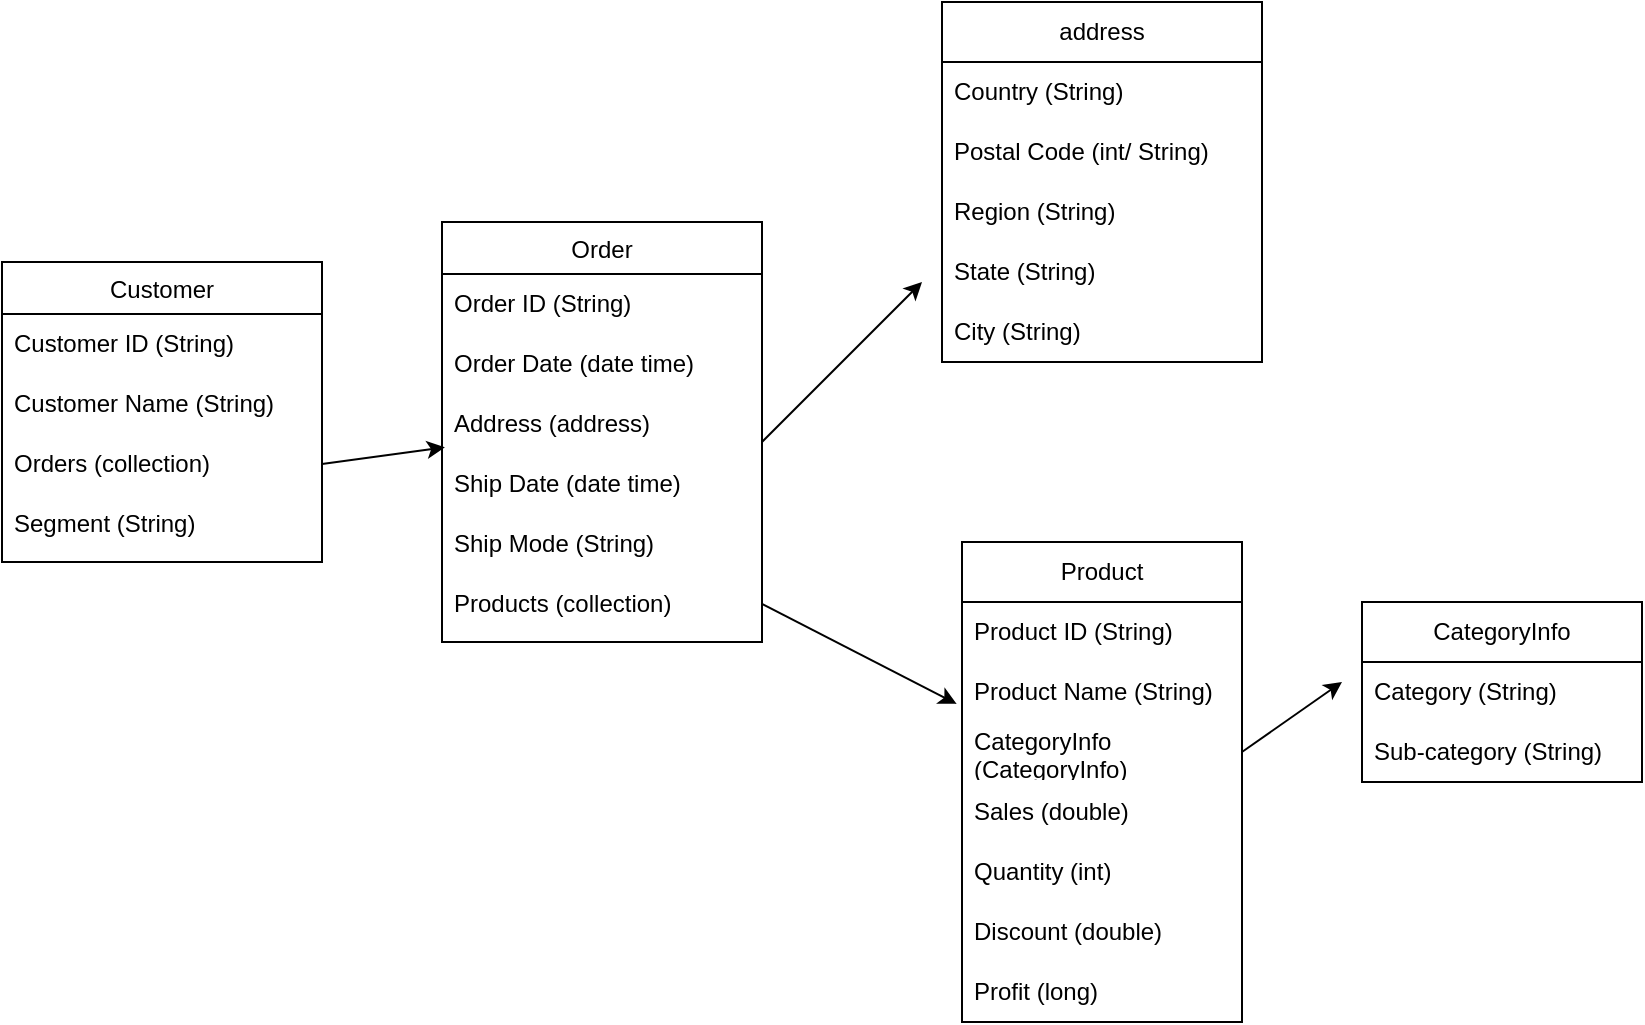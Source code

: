 <mxfile version="22.1.2" type="device">
  <diagram id="C5RBs43oDa-KdzZeNtuy" name="Page-1">
    <mxGraphModel dx="2222" dy="697" grid="1" gridSize="10" guides="1" tooltips="1" connect="1" arrows="1" fold="1" page="1" pageScale="1" pageWidth="827" pageHeight="1169" math="0" shadow="0">
      <root>
        <mxCell id="WIyWlLk6GJQsqaUBKTNV-0" />
        <mxCell id="WIyWlLk6GJQsqaUBKTNV-1" parent="WIyWlLk6GJQsqaUBKTNV-0" />
        <mxCell id="zkfFHV4jXpPFQw0GAbJ--6" value="Customer" style="swimlane;fontStyle=0;align=center;verticalAlign=top;childLayout=stackLayout;horizontal=1;startSize=26;horizontalStack=0;resizeParent=1;resizeLast=0;collapsible=1;marginBottom=0;rounded=0;shadow=0;strokeWidth=1;" parent="WIyWlLk6GJQsqaUBKTNV-1" vertex="1">
          <mxGeometry x="-510" y="140" width="160" height="150" as="geometry">
            <mxRectangle x="-250" y="30" width="160" height="26" as="alternateBounds" />
          </mxGeometry>
        </mxCell>
        <mxCell id="UaPm7OW5dfkJz93QWBzY-1" value="Customer ID (String)" style="text;strokeColor=none;fillColor=none;align=left;verticalAlign=middle;spacingLeft=4;spacingRight=4;overflow=hidden;points=[[0,0.5],[1,0.5]];portConstraint=eastwest;rotatable=0;whiteSpace=wrap;html=1;" vertex="1" parent="zkfFHV4jXpPFQw0GAbJ--6">
          <mxGeometry y="26" width="160" height="30" as="geometry" />
        </mxCell>
        <mxCell id="UaPm7OW5dfkJz93QWBzY-9" value="Customer Name (String)" style="text;strokeColor=none;fillColor=none;align=left;verticalAlign=middle;spacingLeft=4;spacingRight=4;overflow=hidden;points=[[0,0.5],[1,0.5]];portConstraint=eastwest;rotatable=0;whiteSpace=wrap;html=1;" vertex="1" parent="zkfFHV4jXpPFQw0GAbJ--6">
          <mxGeometry y="56" width="160" height="30" as="geometry" />
        </mxCell>
        <mxCell id="UaPm7OW5dfkJz93QWBzY-4" value="Orders (collection)" style="text;strokeColor=none;fillColor=none;align=left;verticalAlign=middle;spacingLeft=4;spacingRight=4;overflow=hidden;points=[[0,0.5],[1,0.5]];portConstraint=eastwest;rotatable=0;whiteSpace=wrap;html=1;" vertex="1" parent="zkfFHV4jXpPFQw0GAbJ--6">
          <mxGeometry y="86" width="160" height="30" as="geometry" />
        </mxCell>
        <mxCell id="UaPm7OW5dfkJz93QWBzY-10" value="Segment (String)" style="text;strokeColor=none;fillColor=none;align=left;verticalAlign=middle;spacingLeft=4;spacingRight=4;overflow=hidden;points=[[0,0.5],[1,0.5]];portConstraint=eastwest;rotatable=0;whiteSpace=wrap;html=1;" vertex="1" parent="zkfFHV4jXpPFQw0GAbJ--6">
          <mxGeometry y="116" width="160" height="30" as="geometry" />
        </mxCell>
        <mxCell id="UaPm7OW5dfkJz93QWBzY-5" value="Order" style="swimlane;fontStyle=0;align=center;verticalAlign=top;childLayout=stackLayout;horizontal=1;startSize=26;horizontalStack=0;resizeParent=1;resizeLast=0;collapsible=1;marginBottom=0;rounded=0;shadow=0;strokeWidth=1;" vertex="1" parent="WIyWlLk6GJQsqaUBKTNV-1">
          <mxGeometry x="-290" y="120" width="160" height="210" as="geometry">
            <mxRectangle x="-240" y="80" width="160" height="26" as="alternateBounds" />
          </mxGeometry>
        </mxCell>
        <mxCell id="UaPm7OW5dfkJz93QWBzY-6" value="Order ID (String)" style="text;strokeColor=none;fillColor=none;align=left;verticalAlign=middle;spacingLeft=4;spacingRight=4;overflow=hidden;points=[[0,0.5],[1,0.5]];portConstraint=eastwest;rotatable=0;whiteSpace=wrap;html=1;" vertex="1" parent="UaPm7OW5dfkJz93QWBzY-5">
          <mxGeometry y="26" width="160" height="30" as="geometry" />
        </mxCell>
        <mxCell id="UaPm7OW5dfkJz93QWBzY-12" value="Order Date (date time)" style="text;strokeColor=none;fillColor=none;align=left;verticalAlign=middle;spacingLeft=4;spacingRight=4;overflow=hidden;points=[[0,0.5],[1,0.5]];portConstraint=eastwest;rotatable=0;whiteSpace=wrap;html=1;" vertex="1" parent="UaPm7OW5dfkJz93QWBzY-5">
          <mxGeometry y="56" width="160" height="30" as="geometry" />
        </mxCell>
        <mxCell id="UaPm7OW5dfkJz93QWBzY-33" value="Address (address)" style="text;strokeColor=none;fillColor=none;align=left;verticalAlign=middle;spacingLeft=4;spacingRight=4;overflow=hidden;points=[[0,0.5],[1,0.5]];portConstraint=eastwest;rotatable=0;whiteSpace=wrap;html=1;" vertex="1" parent="UaPm7OW5dfkJz93QWBzY-5">
          <mxGeometry y="86" width="160" height="30" as="geometry" />
        </mxCell>
        <mxCell id="UaPm7OW5dfkJz93QWBzY-13" value="Ship Date (date time)" style="text;strokeColor=none;fillColor=none;align=left;verticalAlign=middle;spacingLeft=4;spacingRight=4;overflow=hidden;points=[[0,0.5],[1,0.5]];portConstraint=eastwest;rotatable=0;whiteSpace=wrap;html=1;" vertex="1" parent="UaPm7OW5dfkJz93QWBzY-5">
          <mxGeometry y="116" width="160" height="30" as="geometry" />
        </mxCell>
        <mxCell id="UaPm7OW5dfkJz93QWBzY-14" value="Ship Mode (String)" style="text;strokeColor=none;fillColor=none;align=left;verticalAlign=middle;spacingLeft=4;spacingRight=4;overflow=hidden;points=[[0,0.5],[1,0.5]];portConstraint=eastwest;rotatable=0;whiteSpace=wrap;html=1;" vertex="1" parent="UaPm7OW5dfkJz93QWBzY-5">
          <mxGeometry y="146" width="160" height="30" as="geometry" />
        </mxCell>
        <mxCell id="UaPm7OW5dfkJz93QWBzY-20" value="Products (collection)" style="text;strokeColor=none;fillColor=none;align=left;verticalAlign=middle;spacingLeft=4;spacingRight=4;overflow=hidden;points=[[0,0.5],[1,0.5]];portConstraint=eastwest;rotatable=0;whiteSpace=wrap;html=1;" vertex="1" parent="UaPm7OW5dfkJz93QWBzY-5">
          <mxGeometry y="176" width="160" height="30" as="geometry" />
        </mxCell>
        <mxCell id="UaPm7OW5dfkJz93QWBzY-21" value="Product" style="swimlane;fontStyle=0;childLayout=stackLayout;horizontal=1;startSize=30;horizontalStack=0;resizeParent=1;resizeParentMax=0;resizeLast=0;collapsible=1;marginBottom=0;whiteSpace=wrap;html=1;" vertex="1" parent="WIyWlLk6GJQsqaUBKTNV-1">
          <mxGeometry x="-30" y="280" width="140" height="240" as="geometry" />
        </mxCell>
        <mxCell id="UaPm7OW5dfkJz93QWBzY-22" value="Product ID (String)" style="text;strokeColor=none;fillColor=none;align=left;verticalAlign=middle;spacingLeft=4;spacingRight=4;overflow=hidden;points=[[0,0.5],[1,0.5]];portConstraint=eastwest;rotatable=0;whiteSpace=wrap;html=1;" vertex="1" parent="UaPm7OW5dfkJz93QWBzY-21">
          <mxGeometry y="30" width="140" height="30" as="geometry" />
        </mxCell>
        <mxCell id="UaPm7OW5dfkJz93QWBzY-25" value="Product Name (String)" style="text;strokeColor=none;fillColor=none;align=left;verticalAlign=middle;spacingLeft=4;spacingRight=4;overflow=hidden;points=[[0,0.5],[1,0.5]];portConstraint=eastwest;rotatable=0;whiteSpace=wrap;html=1;" vertex="1" parent="UaPm7OW5dfkJz93QWBzY-21">
          <mxGeometry y="60" width="140" height="30" as="geometry" />
        </mxCell>
        <mxCell id="UaPm7OW5dfkJz93QWBzY-40" value="CategoryInfo (CategoryInfo)" style="text;strokeColor=none;fillColor=none;align=left;verticalAlign=middle;spacingLeft=4;spacingRight=4;overflow=hidden;points=[[0,0.5],[1,0.5]];portConstraint=eastwest;rotatable=0;whiteSpace=wrap;html=1;" vertex="1" parent="UaPm7OW5dfkJz93QWBzY-21">
          <mxGeometry y="90" width="140" height="30" as="geometry" />
        </mxCell>
        <mxCell id="UaPm7OW5dfkJz93QWBzY-28" value="Sales (double)" style="text;strokeColor=none;fillColor=none;align=left;verticalAlign=middle;spacingLeft=4;spacingRight=4;overflow=hidden;points=[[0,0.5],[1,0.5]];portConstraint=eastwest;rotatable=0;whiteSpace=wrap;html=1;" vertex="1" parent="UaPm7OW5dfkJz93QWBzY-21">
          <mxGeometry y="120" width="140" height="30" as="geometry" />
        </mxCell>
        <mxCell id="UaPm7OW5dfkJz93QWBzY-29" value="Quantity (int)" style="text;strokeColor=none;fillColor=none;align=left;verticalAlign=middle;spacingLeft=4;spacingRight=4;overflow=hidden;points=[[0,0.5],[1,0.5]];portConstraint=eastwest;rotatable=0;whiteSpace=wrap;html=1;" vertex="1" parent="UaPm7OW5dfkJz93QWBzY-21">
          <mxGeometry y="150" width="140" height="30" as="geometry" />
        </mxCell>
        <mxCell id="UaPm7OW5dfkJz93QWBzY-30" value="Discount (double)" style="text;strokeColor=none;fillColor=none;align=left;verticalAlign=middle;spacingLeft=4;spacingRight=4;overflow=hidden;points=[[0,0.5],[1,0.5]];portConstraint=eastwest;rotatable=0;whiteSpace=wrap;html=1;" vertex="1" parent="UaPm7OW5dfkJz93QWBzY-21">
          <mxGeometry y="180" width="140" height="30" as="geometry" />
        </mxCell>
        <mxCell id="UaPm7OW5dfkJz93QWBzY-31" value="Profit (long)" style="text;strokeColor=none;fillColor=none;align=left;verticalAlign=middle;spacingLeft=4;spacingRight=4;overflow=hidden;points=[[0,0.5],[1,0.5]];portConstraint=eastwest;rotatable=0;whiteSpace=wrap;html=1;" vertex="1" parent="UaPm7OW5dfkJz93QWBzY-21">
          <mxGeometry y="210" width="140" height="30" as="geometry" />
        </mxCell>
        <mxCell id="UaPm7OW5dfkJz93QWBzY-32" value="" style="endArrow=classic;html=1;rounded=0;entryX=-0.019;entryY=0.698;entryDx=0;entryDy=0;entryPerimeter=0;exitX=1;exitY=0.5;exitDx=0;exitDy=0;" edge="1" parent="WIyWlLk6GJQsqaUBKTNV-1" source="UaPm7OW5dfkJz93QWBzY-20" target="UaPm7OW5dfkJz93QWBzY-25">
          <mxGeometry width="50" height="50" relative="1" as="geometry">
            <mxPoint x="30" y="480" as="sourcePoint" />
            <mxPoint x="80" y="430" as="targetPoint" />
          </mxGeometry>
        </mxCell>
        <mxCell id="UaPm7OW5dfkJz93QWBzY-15" value="address" style="swimlane;fontStyle=0;childLayout=stackLayout;horizontal=1;startSize=30;horizontalStack=0;resizeParent=1;resizeParentMax=0;resizeLast=0;collapsible=1;marginBottom=0;whiteSpace=wrap;html=1;" vertex="1" parent="WIyWlLk6GJQsqaUBKTNV-1">
          <mxGeometry x="-40" y="10" width="160" height="180" as="geometry" />
        </mxCell>
        <mxCell id="UaPm7OW5dfkJz93QWBzY-11" value="Country (String)" style="text;strokeColor=none;fillColor=none;align=left;verticalAlign=middle;spacingLeft=4;spacingRight=4;overflow=hidden;points=[[0,0.5],[1,0.5]];portConstraint=eastwest;rotatable=0;whiteSpace=wrap;html=1;" vertex="1" parent="UaPm7OW5dfkJz93QWBzY-15">
          <mxGeometry y="30" width="160" height="30" as="geometry" />
        </mxCell>
        <mxCell id="UaPm7OW5dfkJz93QWBzY-18" value="Postal Code (int/ String)" style="text;strokeColor=none;fillColor=none;align=left;verticalAlign=middle;spacingLeft=4;spacingRight=4;overflow=hidden;points=[[0,0.5],[1,0.5]];portConstraint=eastwest;rotatable=0;whiteSpace=wrap;html=1;" vertex="1" parent="UaPm7OW5dfkJz93QWBzY-15">
          <mxGeometry y="60" width="160" height="30" as="geometry" />
        </mxCell>
        <mxCell id="UaPm7OW5dfkJz93QWBzY-19" value="Region (String)" style="text;strokeColor=none;fillColor=none;align=left;verticalAlign=middle;spacingLeft=4;spacingRight=4;overflow=hidden;points=[[0,0.5],[1,0.5]];portConstraint=eastwest;rotatable=0;whiteSpace=wrap;html=1;" vertex="1" parent="UaPm7OW5dfkJz93QWBzY-15">
          <mxGeometry y="90" width="160" height="30" as="geometry" />
        </mxCell>
        <mxCell id="UaPm7OW5dfkJz93QWBzY-17" value="State (String)" style="text;strokeColor=none;fillColor=none;align=left;verticalAlign=middle;spacingLeft=4;spacingRight=4;overflow=hidden;points=[[0,0.5],[1,0.5]];portConstraint=eastwest;rotatable=0;whiteSpace=wrap;html=1;" vertex="1" parent="UaPm7OW5dfkJz93QWBzY-15">
          <mxGeometry y="120" width="160" height="30" as="geometry" />
        </mxCell>
        <mxCell id="UaPm7OW5dfkJz93QWBzY-16" value="City (String)" style="text;strokeColor=none;fillColor=none;align=left;verticalAlign=middle;spacingLeft=4;spacingRight=4;overflow=hidden;points=[[0,0.5],[1,0.5]];portConstraint=eastwest;rotatable=0;whiteSpace=wrap;html=1;" vertex="1" parent="UaPm7OW5dfkJz93QWBzY-15">
          <mxGeometry y="150" width="160" height="30" as="geometry" />
        </mxCell>
        <mxCell id="UaPm7OW5dfkJz93QWBzY-34" value="" style="endArrow=classic;html=1;rounded=0;entryX=0.009;entryY=0.889;entryDx=0;entryDy=0;entryPerimeter=0;exitX=1;exitY=0.5;exitDx=0;exitDy=0;" edge="1" parent="WIyWlLk6GJQsqaUBKTNV-1" source="UaPm7OW5dfkJz93QWBzY-4" target="UaPm7OW5dfkJz93QWBzY-33">
          <mxGeometry width="50" height="50" relative="1" as="geometry">
            <mxPoint x="-280" y="290" as="sourcePoint" />
            <mxPoint x="-230" y="240" as="targetPoint" />
          </mxGeometry>
        </mxCell>
        <mxCell id="UaPm7OW5dfkJz93QWBzY-35" value="" style="endArrow=classic;html=1;rounded=0;exitX=1;exitY=0.8;exitDx=0;exitDy=0;exitPerimeter=0;" edge="1" parent="WIyWlLk6GJQsqaUBKTNV-1" source="UaPm7OW5dfkJz93QWBzY-33">
          <mxGeometry width="50" height="50" relative="1" as="geometry">
            <mxPoint x="-100" y="200" as="sourcePoint" />
            <mxPoint x="-50" y="150" as="targetPoint" />
          </mxGeometry>
        </mxCell>
        <mxCell id="UaPm7OW5dfkJz93QWBzY-36" value="CategoryInfo" style="swimlane;fontStyle=0;childLayout=stackLayout;horizontal=1;startSize=30;horizontalStack=0;resizeParent=1;resizeParentMax=0;resizeLast=0;collapsible=1;marginBottom=0;whiteSpace=wrap;html=1;" vertex="1" parent="WIyWlLk6GJQsqaUBKTNV-1">
          <mxGeometry x="170" y="310" width="140" height="90" as="geometry" />
        </mxCell>
        <mxCell id="UaPm7OW5dfkJz93QWBzY-23" value="Category (String)" style="text;strokeColor=none;fillColor=none;align=left;verticalAlign=middle;spacingLeft=4;spacingRight=4;overflow=hidden;points=[[0,0.5],[1,0.5]];portConstraint=eastwest;rotatable=0;whiteSpace=wrap;html=1;" vertex="1" parent="UaPm7OW5dfkJz93QWBzY-36">
          <mxGeometry y="30" width="140" height="30" as="geometry" />
        </mxCell>
        <mxCell id="UaPm7OW5dfkJz93QWBzY-24" value="Sub-category (String)" style="text;strokeColor=none;fillColor=none;align=left;verticalAlign=middle;spacingLeft=4;spacingRight=4;overflow=hidden;points=[[0,0.5],[1,0.5]];portConstraint=eastwest;rotatable=0;whiteSpace=wrap;html=1;" vertex="1" parent="UaPm7OW5dfkJz93QWBzY-36">
          <mxGeometry y="60" width="140" height="30" as="geometry" />
        </mxCell>
        <mxCell id="UaPm7OW5dfkJz93QWBzY-41" value="" style="endArrow=classic;html=1;rounded=0;exitX=1;exitY=0.5;exitDx=0;exitDy=0;" edge="1" parent="WIyWlLk6GJQsqaUBKTNV-1" source="UaPm7OW5dfkJz93QWBzY-40">
          <mxGeometry width="50" height="50" relative="1" as="geometry">
            <mxPoint x="110" y="400" as="sourcePoint" />
            <mxPoint x="160" y="350" as="targetPoint" />
          </mxGeometry>
        </mxCell>
      </root>
    </mxGraphModel>
  </diagram>
</mxfile>
